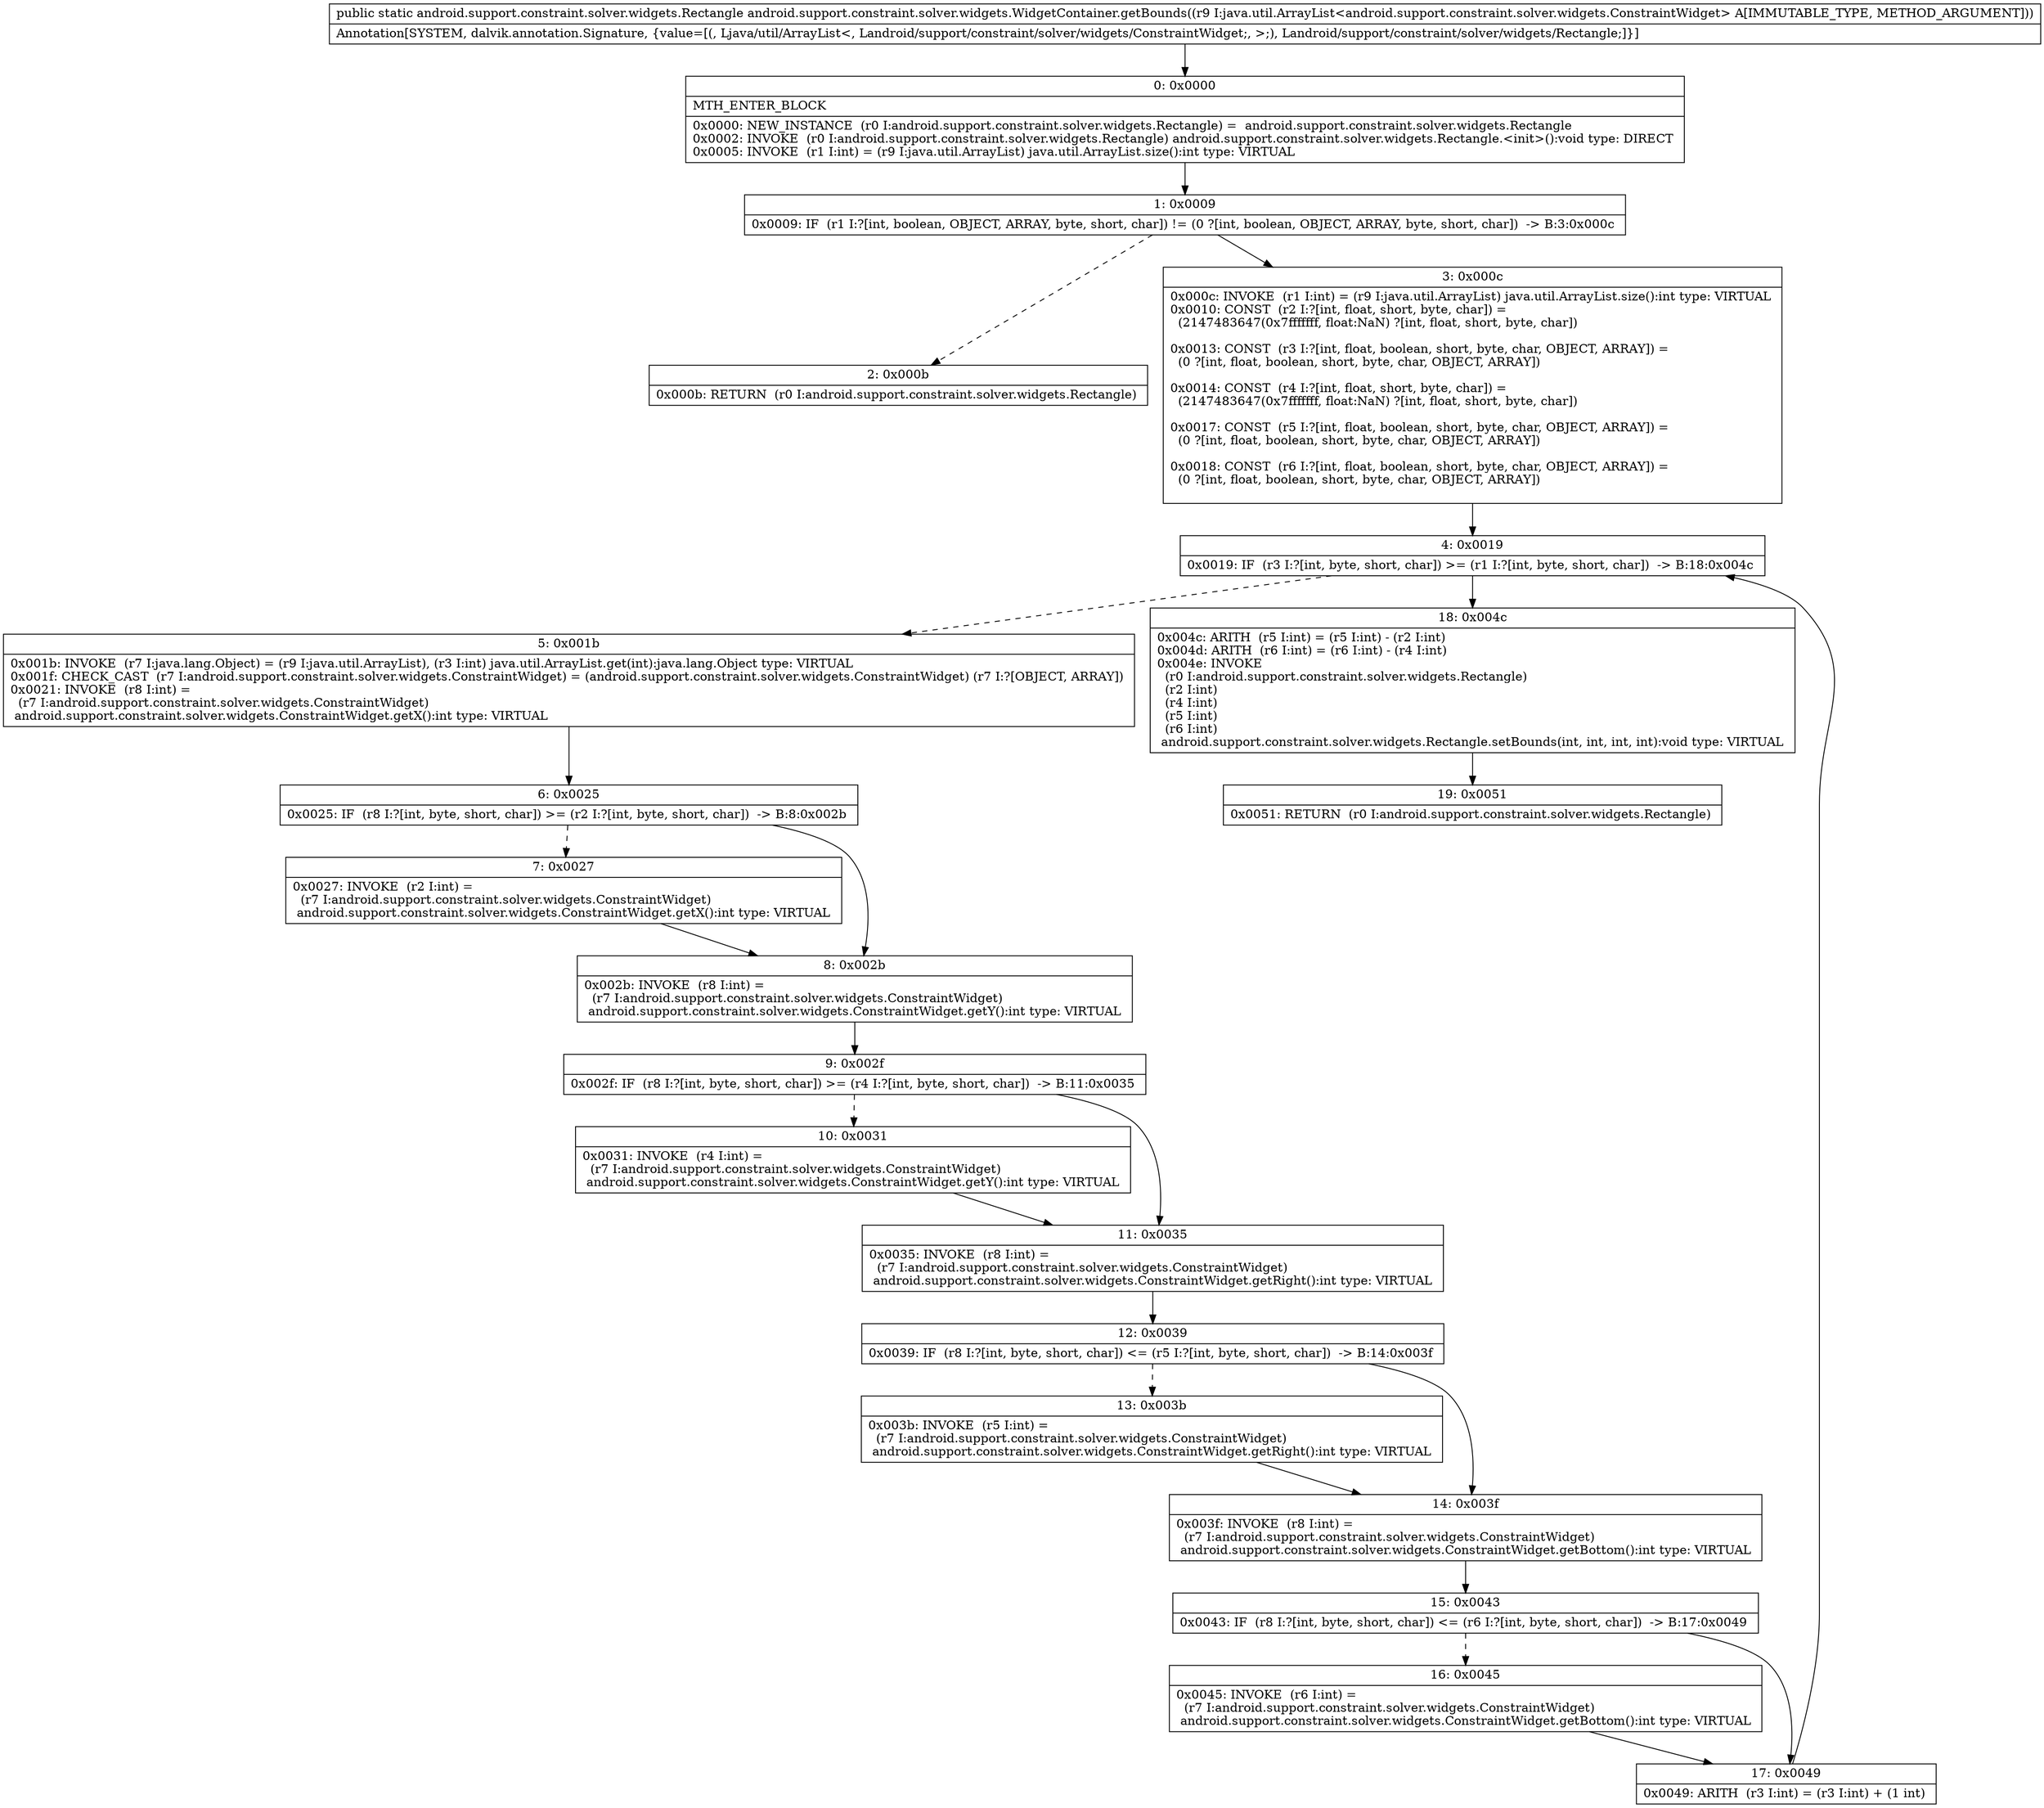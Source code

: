 digraph "CFG forandroid.support.constraint.solver.widgets.WidgetContainer.getBounds(Ljava\/util\/ArrayList;)Landroid\/support\/constraint\/solver\/widgets\/Rectangle;" {
Node_0 [shape=record,label="{0\:\ 0x0000|MTH_ENTER_BLOCK\l|0x0000: NEW_INSTANCE  (r0 I:android.support.constraint.solver.widgets.Rectangle) =  android.support.constraint.solver.widgets.Rectangle \l0x0002: INVOKE  (r0 I:android.support.constraint.solver.widgets.Rectangle) android.support.constraint.solver.widgets.Rectangle.\<init\>():void type: DIRECT \l0x0005: INVOKE  (r1 I:int) = (r9 I:java.util.ArrayList) java.util.ArrayList.size():int type: VIRTUAL \l}"];
Node_1 [shape=record,label="{1\:\ 0x0009|0x0009: IF  (r1 I:?[int, boolean, OBJECT, ARRAY, byte, short, char]) != (0 ?[int, boolean, OBJECT, ARRAY, byte, short, char])  \-\> B:3:0x000c \l}"];
Node_2 [shape=record,label="{2\:\ 0x000b|0x000b: RETURN  (r0 I:android.support.constraint.solver.widgets.Rectangle) \l}"];
Node_3 [shape=record,label="{3\:\ 0x000c|0x000c: INVOKE  (r1 I:int) = (r9 I:java.util.ArrayList) java.util.ArrayList.size():int type: VIRTUAL \l0x0010: CONST  (r2 I:?[int, float, short, byte, char]) = \l  (2147483647(0x7fffffff, float:NaN) ?[int, float, short, byte, char])\l \l0x0013: CONST  (r3 I:?[int, float, boolean, short, byte, char, OBJECT, ARRAY]) = \l  (0 ?[int, float, boolean, short, byte, char, OBJECT, ARRAY])\l \l0x0014: CONST  (r4 I:?[int, float, short, byte, char]) = \l  (2147483647(0x7fffffff, float:NaN) ?[int, float, short, byte, char])\l \l0x0017: CONST  (r5 I:?[int, float, boolean, short, byte, char, OBJECT, ARRAY]) = \l  (0 ?[int, float, boolean, short, byte, char, OBJECT, ARRAY])\l \l0x0018: CONST  (r6 I:?[int, float, boolean, short, byte, char, OBJECT, ARRAY]) = \l  (0 ?[int, float, boolean, short, byte, char, OBJECT, ARRAY])\l \l}"];
Node_4 [shape=record,label="{4\:\ 0x0019|0x0019: IF  (r3 I:?[int, byte, short, char]) \>= (r1 I:?[int, byte, short, char])  \-\> B:18:0x004c \l}"];
Node_5 [shape=record,label="{5\:\ 0x001b|0x001b: INVOKE  (r7 I:java.lang.Object) = (r9 I:java.util.ArrayList), (r3 I:int) java.util.ArrayList.get(int):java.lang.Object type: VIRTUAL \l0x001f: CHECK_CAST  (r7 I:android.support.constraint.solver.widgets.ConstraintWidget) = (android.support.constraint.solver.widgets.ConstraintWidget) (r7 I:?[OBJECT, ARRAY]) \l0x0021: INVOKE  (r8 I:int) = \l  (r7 I:android.support.constraint.solver.widgets.ConstraintWidget)\l android.support.constraint.solver.widgets.ConstraintWidget.getX():int type: VIRTUAL \l}"];
Node_6 [shape=record,label="{6\:\ 0x0025|0x0025: IF  (r8 I:?[int, byte, short, char]) \>= (r2 I:?[int, byte, short, char])  \-\> B:8:0x002b \l}"];
Node_7 [shape=record,label="{7\:\ 0x0027|0x0027: INVOKE  (r2 I:int) = \l  (r7 I:android.support.constraint.solver.widgets.ConstraintWidget)\l android.support.constraint.solver.widgets.ConstraintWidget.getX():int type: VIRTUAL \l}"];
Node_8 [shape=record,label="{8\:\ 0x002b|0x002b: INVOKE  (r8 I:int) = \l  (r7 I:android.support.constraint.solver.widgets.ConstraintWidget)\l android.support.constraint.solver.widgets.ConstraintWidget.getY():int type: VIRTUAL \l}"];
Node_9 [shape=record,label="{9\:\ 0x002f|0x002f: IF  (r8 I:?[int, byte, short, char]) \>= (r4 I:?[int, byte, short, char])  \-\> B:11:0x0035 \l}"];
Node_10 [shape=record,label="{10\:\ 0x0031|0x0031: INVOKE  (r4 I:int) = \l  (r7 I:android.support.constraint.solver.widgets.ConstraintWidget)\l android.support.constraint.solver.widgets.ConstraintWidget.getY():int type: VIRTUAL \l}"];
Node_11 [shape=record,label="{11\:\ 0x0035|0x0035: INVOKE  (r8 I:int) = \l  (r7 I:android.support.constraint.solver.widgets.ConstraintWidget)\l android.support.constraint.solver.widgets.ConstraintWidget.getRight():int type: VIRTUAL \l}"];
Node_12 [shape=record,label="{12\:\ 0x0039|0x0039: IF  (r8 I:?[int, byte, short, char]) \<= (r5 I:?[int, byte, short, char])  \-\> B:14:0x003f \l}"];
Node_13 [shape=record,label="{13\:\ 0x003b|0x003b: INVOKE  (r5 I:int) = \l  (r7 I:android.support.constraint.solver.widgets.ConstraintWidget)\l android.support.constraint.solver.widgets.ConstraintWidget.getRight():int type: VIRTUAL \l}"];
Node_14 [shape=record,label="{14\:\ 0x003f|0x003f: INVOKE  (r8 I:int) = \l  (r7 I:android.support.constraint.solver.widgets.ConstraintWidget)\l android.support.constraint.solver.widgets.ConstraintWidget.getBottom():int type: VIRTUAL \l}"];
Node_15 [shape=record,label="{15\:\ 0x0043|0x0043: IF  (r8 I:?[int, byte, short, char]) \<= (r6 I:?[int, byte, short, char])  \-\> B:17:0x0049 \l}"];
Node_16 [shape=record,label="{16\:\ 0x0045|0x0045: INVOKE  (r6 I:int) = \l  (r7 I:android.support.constraint.solver.widgets.ConstraintWidget)\l android.support.constraint.solver.widgets.ConstraintWidget.getBottom():int type: VIRTUAL \l}"];
Node_17 [shape=record,label="{17\:\ 0x0049|0x0049: ARITH  (r3 I:int) = (r3 I:int) + (1 int) \l}"];
Node_18 [shape=record,label="{18\:\ 0x004c|0x004c: ARITH  (r5 I:int) = (r5 I:int) \- (r2 I:int) \l0x004d: ARITH  (r6 I:int) = (r6 I:int) \- (r4 I:int) \l0x004e: INVOKE  \l  (r0 I:android.support.constraint.solver.widgets.Rectangle)\l  (r2 I:int)\l  (r4 I:int)\l  (r5 I:int)\l  (r6 I:int)\l android.support.constraint.solver.widgets.Rectangle.setBounds(int, int, int, int):void type: VIRTUAL \l}"];
Node_19 [shape=record,label="{19\:\ 0x0051|0x0051: RETURN  (r0 I:android.support.constraint.solver.widgets.Rectangle) \l}"];
MethodNode[shape=record,label="{public static android.support.constraint.solver.widgets.Rectangle android.support.constraint.solver.widgets.WidgetContainer.getBounds((r9 I:java.util.ArrayList\<android.support.constraint.solver.widgets.ConstraintWidget\> A[IMMUTABLE_TYPE, METHOD_ARGUMENT]))  | Annotation[SYSTEM, dalvik.annotation.Signature, \{value=[(, Ljava\/util\/ArrayList\<, Landroid\/support\/constraint\/solver\/widgets\/ConstraintWidget;, \>;), Landroid\/support\/constraint\/solver\/widgets\/Rectangle;]\}]\l}"];
MethodNode -> Node_0;
Node_0 -> Node_1;
Node_1 -> Node_2[style=dashed];
Node_1 -> Node_3;
Node_3 -> Node_4;
Node_4 -> Node_5[style=dashed];
Node_4 -> Node_18;
Node_5 -> Node_6;
Node_6 -> Node_7[style=dashed];
Node_6 -> Node_8;
Node_7 -> Node_8;
Node_8 -> Node_9;
Node_9 -> Node_10[style=dashed];
Node_9 -> Node_11;
Node_10 -> Node_11;
Node_11 -> Node_12;
Node_12 -> Node_13[style=dashed];
Node_12 -> Node_14;
Node_13 -> Node_14;
Node_14 -> Node_15;
Node_15 -> Node_16[style=dashed];
Node_15 -> Node_17;
Node_16 -> Node_17;
Node_17 -> Node_4;
Node_18 -> Node_19;
}

